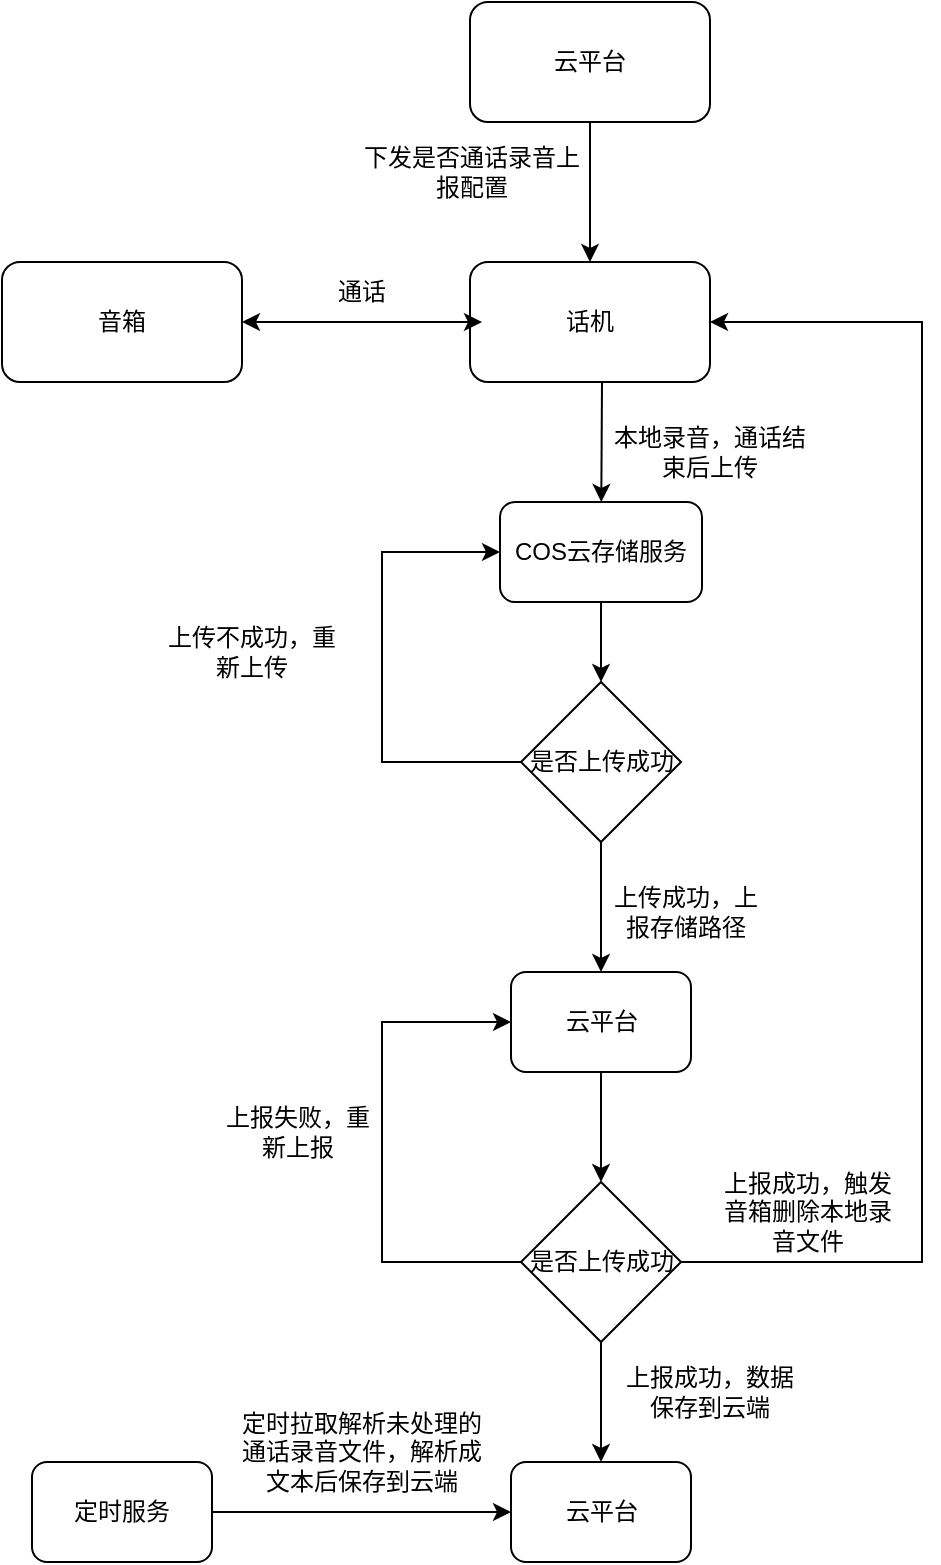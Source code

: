 <mxfile version="22.0.4" type="github">
  <diagram name="第 1 页" id="DbyfGigxy767PJ1lEiW6">
    <mxGraphModel dx="1216" dy="508" grid="1" gridSize="10" guides="1" tooltips="1" connect="1" arrows="1" fold="1" page="1" pageScale="1" pageWidth="827" pageHeight="1169" math="0" shadow="0">
      <root>
        <mxCell id="0" />
        <mxCell id="1" parent="0" />
        <mxCell id="ClUf6Cy2C5y6GZQuqbvQ-1" value="话机" style="rounded=1;whiteSpace=wrap;html=1;" vertex="1" parent="1">
          <mxGeometry x="294" y="230" width="120" height="60" as="geometry" />
        </mxCell>
        <mxCell id="ClUf6Cy2C5y6GZQuqbvQ-2" value="音箱" style="rounded=1;whiteSpace=wrap;html=1;" vertex="1" parent="1">
          <mxGeometry x="60" y="230" width="120" height="60" as="geometry" />
        </mxCell>
        <mxCell id="ClUf6Cy2C5y6GZQuqbvQ-4" value="" style="endArrow=classic;startArrow=classic;html=1;rounded=0;entryX=0.05;entryY=0.5;entryDx=0;entryDy=0;entryPerimeter=0;" edge="1" parent="1" source="ClUf6Cy2C5y6GZQuqbvQ-2" target="ClUf6Cy2C5y6GZQuqbvQ-1">
          <mxGeometry width="50" height="50" relative="1" as="geometry">
            <mxPoint x="160" y="259.5" as="sourcePoint" />
            <mxPoint x="350" y="260" as="targetPoint" />
          </mxGeometry>
        </mxCell>
        <mxCell id="ClUf6Cy2C5y6GZQuqbvQ-5" value="通话" style="text;html=1;strokeColor=none;fillColor=none;align=center;verticalAlign=middle;whiteSpace=wrap;rounded=0;" vertex="1" parent="1">
          <mxGeometry x="210" y="230" width="60" height="30" as="geometry" />
        </mxCell>
        <mxCell id="ClUf6Cy2C5y6GZQuqbvQ-13" style="edgeStyle=orthogonalEdgeStyle;rounded=0;orthogonalLoop=1;jettySize=auto;html=1;exitX=0.5;exitY=1;exitDx=0;exitDy=0;entryX=0.5;entryY=0;entryDx=0;entryDy=0;" edge="1" parent="1" source="ClUf6Cy2C5y6GZQuqbvQ-6" target="ClUf6Cy2C5y6GZQuqbvQ-10">
          <mxGeometry relative="1" as="geometry" />
        </mxCell>
        <mxCell id="ClUf6Cy2C5y6GZQuqbvQ-6" value="COS云存储服务" style="rounded=1;whiteSpace=wrap;html=1;" vertex="1" parent="1">
          <mxGeometry x="309" y="350" width="101" height="50" as="geometry" />
        </mxCell>
        <mxCell id="ClUf6Cy2C5y6GZQuqbvQ-22" style="edgeStyle=orthogonalEdgeStyle;rounded=0;orthogonalLoop=1;jettySize=auto;html=1;exitX=0.5;exitY=1;exitDx=0;exitDy=0;" edge="1" parent="1" source="ClUf6Cy2C5y6GZQuqbvQ-8" target="ClUf6Cy2C5y6GZQuqbvQ-21">
          <mxGeometry relative="1" as="geometry" />
        </mxCell>
        <mxCell id="ClUf6Cy2C5y6GZQuqbvQ-8" value="云平台" style="rounded=1;whiteSpace=wrap;html=1;" vertex="1" parent="1">
          <mxGeometry x="314.5" y="585" width="90" height="50" as="geometry" />
        </mxCell>
        <mxCell id="ClUf6Cy2C5y6GZQuqbvQ-9" value="" style="endArrow=classic;html=1;rounded=0;" edge="1" parent="1" target="ClUf6Cy2C5y6GZQuqbvQ-6">
          <mxGeometry width="50" height="50" relative="1" as="geometry">
            <mxPoint x="360" y="290" as="sourcePoint" />
            <mxPoint x="360" y="340" as="targetPoint" />
          </mxGeometry>
        </mxCell>
        <mxCell id="ClUf6Cy2C5y6GZQuqbvQ-14" style="edgeStyle=orthogonalEdgeStyle;rounded=0;orthogonalLoop=1;jettySize=auto;html=1;exitX=0.5;exitY=1;exitDx=0;exitDy=0;entryX=0.5;entryY=0;entryDx=0;entryDy=0;" edge="1" parent="1" source="ClUf6Cy2C5y6GZQuqbvQ-10" target="ClUf6Cy2C5y6GZQuqbvQ-8">
          <mxGeometry relative="1" as="geometry" />
        </mxCell>
        <mxCell id="ClUf6Cy2C5y6GZQuqbvQ-16" style="edgeStyle=orthogonalEdgeStyle;rounded=0;orthogonalLoop=1;jettySize=auto;html=1;exitX=0;exitY=0.5;exitDx=0;exitDy=0;entryX=0;entryY=0.5;entryDx=0;entryDy=0;" edge="1" parent="1" source="ClUf6Cy2C5y6GZQuqbvQ-10" target="ClUf6Cy2C5y6GZQuqbvQ-6">
          <mxGeometry relative="1" as="geometry">
            <Array as="points">
              <mxPoint x="250" y="480" />
              <mxPoint x="250" y="375" />
            </Array>
          </mxGeometry>
        </mxCell>
        <mxCell id="ClUf6Cy2C5y6GZQuqbvQ-10" value="是否上传成功" style="rhombus;whiteSpace=wrap;html=1;" vertex="1" parent="1">
          <mxGeometry x="319.5" y="440" width="80" height="80" as="geometry" />
        </mxCell>
        <mxCell id="ClUf6Cy2C5y6GZQuqbvQ-11" value="本地录音，通话结束后上传" style="text;html=1;strokeColor=none;fillColor=none;align=center;verticalAlign=middle;whiteSpace=wrap;rounded=0;" vertex="1" parent="1">
          <mxGeometry x="364" y="310" width="100" height="30" as="geometry" />
        </mxCell>
        <mxCell id="ClUf6Cy2C5y6GZQuqbvQ-15" value="上传成功，上报存储路径" style="text;html=1;strokeColor=none;fillColor=none;align=center;verticalAlign=middle;whiteSpace=wrap;rounded=0;" vertex="1" parent="1">
          <mxGeometry x="364" y="540" width="76" height="30" as="geometry" />
        </mxCell>
        <mxCell id="ClUf6Cy2C5y6GZQuqbvQ-17" value="上传不成功，重新上传" style="text;html=1;strokeColor=none;fillColor=none;align=center;verticalAlign=middle;whiteSpace=wrap;rounded=0;" vertex="1" parent="1">
          <mxGeometry x="140" y="410" width="90" height="30" as="geometry" />
        </mxCell>
        <mxCell id="ClUf6Cy2C5y6GZQuqbvQ-19" style="edgeStyle=orthogonalEdgeStyle;rounded=0;orthogonalLoop=1;jettySize=auto;html=1;exitX=0.5;exitY=1;exitDx=0;exitDy=0;entryX=0.5;entryY=0;entryDx=0;entryDy=0;" edge="1" parent="1" source="ClUf6Cy2C5y6GZQuqbvQ-18" target="ClUf6Cy2C5y6GZQuqbvQ-1">
          <mxGeometry relative="1" as="geometry" />
        </mxCell>
        <mxCell id="ClUf6Cy2C5y6GZQuqbvQ-18" value="云平台" style="rounded=1;whiteSpace=wrap;html=1;" vertex="1" parent="1">
          <mxGeometry x="294" y="100" width="120" height="60" as="geometry" />
        </mxCell>
        <mxCell id="ClUf6Cy2C5y6GZQuqbvQ-20" value="下发是否通话录音上报配置" style="text;html=1;strokeColor=none;fillColor=none;align=center;verticalAlign=middle;whiteSpace=wrap;rounded=0;" vertex="1" parent="1">
          <mxGeometry x="240" y="170" width="110" height="30" as="geometry" />
        </mxCell>
        <mxCell id="ClUf6Cy2C5y6GZQuqbvQ-23" style="edgeStyle=orthogonalEdgeStyle;rounded=0;orthogonalLoop=1;jettySize=auto;html=1;exitX=0;exitY=0.5;exitDx=0;exitDy=0;entryX=0;entryY=0.5;entryDx=0;entryDy=0;" edge="1" parent="1" source="ClUf6Cy2C5y6GZQuqbvQ-21" target="ClUf6Cy2C5y6GZQuqbvQ-8">
          <mxGeometry relative="1" as="geometry">
            <Array as="points">
              <mxPoint x="250" y="730" />
              <mxPoint x="250" y="610" />
            </Array>
          </mxGeometry>
        </mxCell>
        <mxCell id="ClUf6Cy2C5y6GZQuqbvQ-26" style="edgeStyle=orthogonalEdgeStyle;rounded=0;orthogonalLoop=1;jettySize=auto;html=1;exitX=1;exitY=0.5;exitDx=0;exitDy=0;entryX=1;entryY=0.5;entryDx=0;entryDy=0;" edge="1" parent="1" source="ClUf6Cy2C5y6GZQuqbvQ-21" target="ClUf6Cy2C5y6GZQuqbvQ-1">
          <mxGeometry relative="1" as="geometry">
            <Array as="points">
              <mxPoint x="520" y="730" />
              <mxPoint x="520" y="260" />
            </Array>
          </mxGeometry>
        </mxCell>
        <mxCell id="ClUf6Cy2C5y6GZQuqbvQ-29" style="edgeStyle=orthogonalEdgeStyle;rounded=0;orthogonalLoop=1;jettySize=auto;html=1;exitX=0.5;exitY=1;exitDx=0;exitDy=0;entryX=0.5;entryY=0;entryDx=0;entryDy=0;" edge="1" parent="1" source="ClUf6Cy2C5y6GZQuqbvQ-21" target="ClUf6Cy2C5y6GZQuqbvQ-28">
          <mxGeometry relative="1" as="geometry" />
        </mxCell>
        <mxCell id="ClUf6Cy2C5y6GZQuqbvQ-21" value="是否上传成功" style="rhombus;whiteSpace=wrap;html=1;" vertex="1" parent="1">
          <mxGeometry x="319.5" y="690" width="80" height="80" as="geometry" />
        </mxCell>
        <mxCell id="ClUf6Cy2C5y6GZQuqbvQ-24" value="上报失败，重新上报" style="text;html=1;strokeColor=none;fillColor=none;align=center;verticalAlign=middle;whiteSpace=wrap;rounded=0;" vertex="1" parent="1">
          <mxGeometry x="170" y="650" width="76" height="30" as="geometry" />
        </mxCell>
        <mxCell id="ClUf6Cy2C5y6GZQuqbvQ-27" value="上报成功，触发音箱删除本地录音文件" style="text;html=1;strokeColor=none;fillColor=none;align=center;verticalAlign=middle;whiteSpace=wrap;rounded=0;" vertex="1" parent="1">
          <mxGeometry x="420" y="690" width="86" height="30" as="geometry" />
        </mxCell>
        <mxCell id="ClUf6Cy2C5y6GZQuqbvQ-28" value="云平台" style="rounded=1;whiteSpace=wrap;html=1;" vertex="1" parent="1">
          <mxGeometry x="314.5" y="830" width="90" height="50" as="geometry" />
        </mxCell>
        <mxCell id="ClUf6Cy2C5y6GZQuqbvQ-30" value="上报成功，数据保存到云端" style="text;html=1;strokeColor=none;fillColor=none;align=center;verticalAlign=middle;whiteSpace=wrap;rounded=0;" vertex="1" parent="1">
          <mxGeometry x="371" y="780" width="86" height="30" as="geometry" />
        </mxCell>
        <mxCell id="ClUf6Cy2C5y6GZQuqbvQ-32" style="edgeStyle=orthogonalEdgeStyle;rounded=0;orthogonalLoop=1;jettySize=auto;html=1;exitX=1;exitY=0.5;exitDx=0;exitDy=0;" edge="1" parent="1" source="ClUf6Cy2C5y6GZQuqbvQ-31" target="ClUf6Cy2C5y6GZQuqbvQ-28">
          <mxGeometry relative="1" as="geometry" />
        </mxCell>
        <mxCell id="ClUf6Cy2C5y6GZQuqbvQ-31" value="定时服务" style="rounded=1;whiteSpace=wrap;html=1;" vertex="1" parent="1">
          <mxGeometry x="75" y="830" width="90" height="50" as="geometry" />
        </mxCell>
        <mxCell id="ClUf6Cy2C5y6GZQuqbvQ-33" value="定时拉取解析未处理的通话录音文件，解析成文本后保存到云端" style="text;html=1;strokeColor=none;fillColor=none;align=center;verticalAlign=middle;whiteSpace=wrap;rounded=0;" vertex="1" parent="1">
          <mxGeometry x="175" y="810" width="130" height="30" as="geometry" />
        </mxCell>
      </root>
    </mxGraphModel>
  </diagram>
</mxfile>
